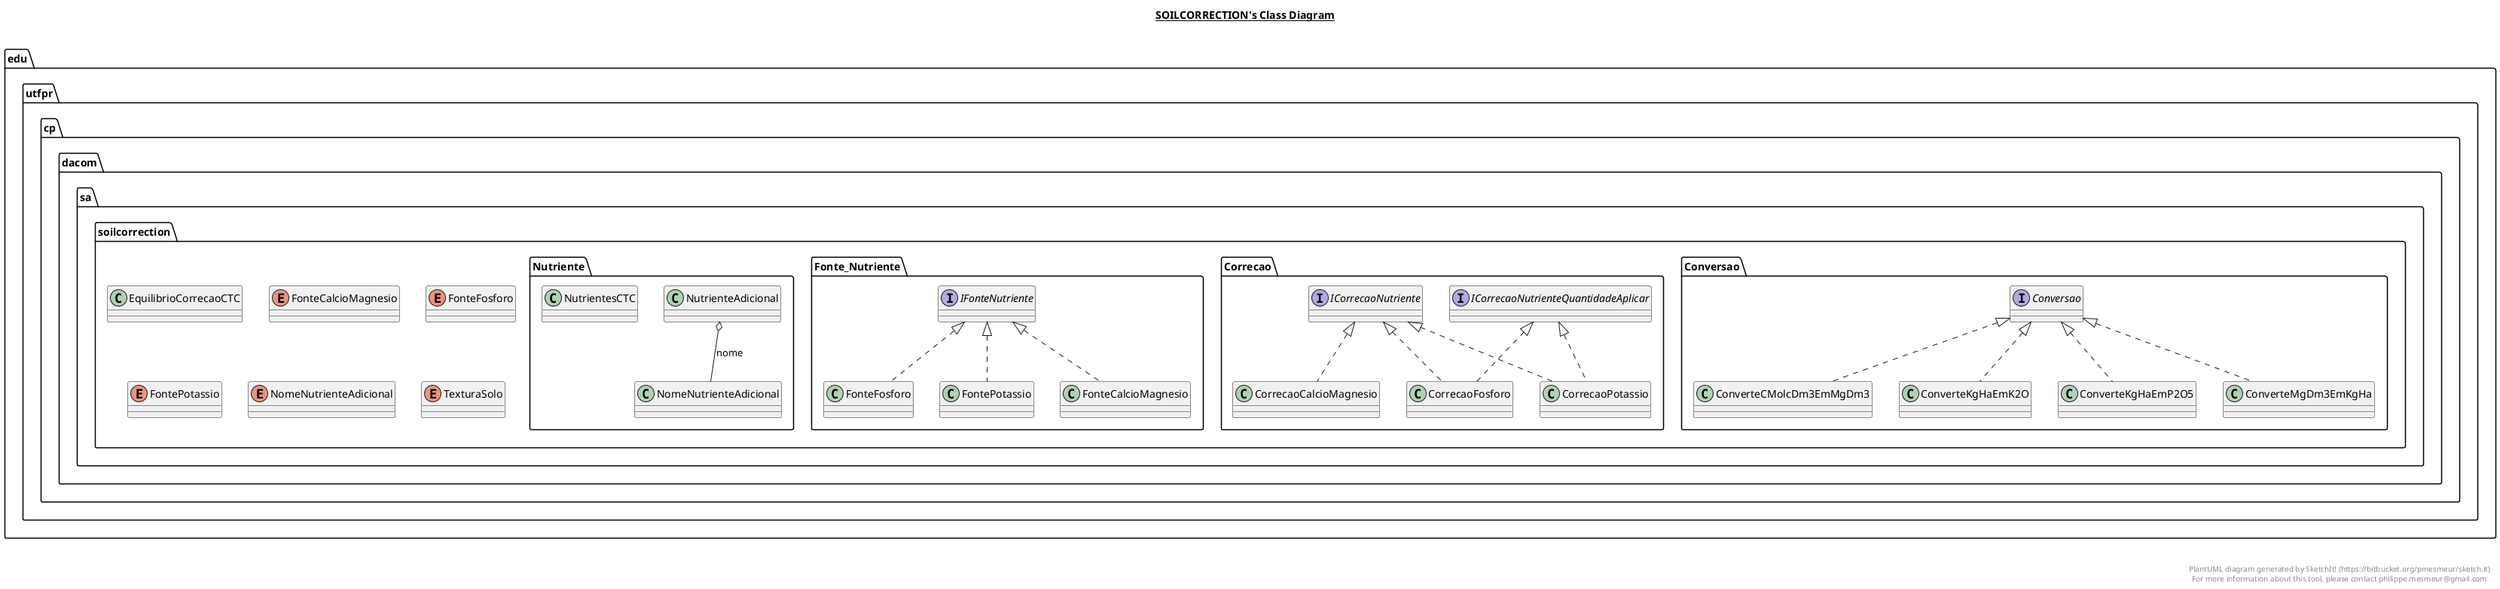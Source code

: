 @startuml

title __SOILCORRECTION's Class Diagram__\n

  namespace edu.utfpr.cp.dacom.sa.soilcorrection {
    interface edu.utfpr.cp.dacom.sa.soilcorrection.Conversao.Conversao {
    }
  }
  

  namespace edu.utfpr.cp.dacom.sa.soilcorrection {
    class edu.utfpr.cp.dacom.sa.soilcorrection.Conversao.ConverteCMolcDm3EmMgDm3 {
    }
  }
  

  namespace edu.utfpr.cp.dacom.sa.soilcorrection {
    class edu.utfpr.cp.dacom.sa.soilcorrection.Conversao.ConverteKgHaEmK2O {
    }
  }
  

  namespace edu.utfpr.cp.dacom.sa.soilcorrection {
    class edu.utfpr.cp.dacom.sa.soilcorrection.Conversao.ConverteKgHaEmP2O5 {
    }
  }
  

  namespace edu.utfpr.cp.dacom.sa.soilcorrection {
    class edu.utfpr.cp.dacom.sa.soilcorrection.Conversao.ConverteMgDm3EmKgHa {
    }
  }
  

  namespace edu.utfpr.cp.dacom.sa.soilcorrection {
    class edu.utfpr.cp.dacom.sa.soilcorrection.Correcao.CorrecaoCalcioMagnesio {
    }
  }
  

  namespace edu.utfpr.cp.dacom.sa.soilcorrection {
    class edu.utfpr.cp.dacom.sa.soilcorrection.Correcao.CorrecaoFosforo {
    }
  }
  

  namespace edu.utfpr.cp.dacom.sa.soilcorrection {
    class edu.utfpr.cp.dacom.sa.soilcorrection.Correcao.CorrecaoPotassio {
    }
  }
  

  namespace edu.utfpr.cp.dacom.sa.soilcorrection {
    class edu.utfpr.cp.dacom.sa.soilcorrection.EquilibrioCorrecaoCTC {
    }
  }
  

  namespace edu.utfpr.cp.dacom.sa.soilcorrection {
    enum FonteCalcioMagnesio {
    }
  }
  

  namespace edu.utfpr.cp.dacom.sa.soilcorrection {
    enum FonteFosforo {
    }
  }
  

  namespace edu.utfpr.cp.dacom.sa.soilcorrection {
    enum FontePotassio {
    }
  }
  

  namespace edu.utfpr.cp.dacom.sa.soilcorrection {
    interface edu.utfpr.cp.dacom.sa.soilcorrection.Correcao.ICorrecaoNutriente {
    }
  }
  

  namespace edu.utfpr.cp.dacom.sa.soilcorrection {
    interface edu.utfpr.cp.dacom.sa.soilcorrection.Correcao.ICorrecaoNutrienteQuantidadeAplicar {
    }
  }
  

  namespace edu.utfpr.cp.dacom.sa.soilcorrection {
    interface edu.utfpr.cp.dacom.sa.soilcorrection.Fonte_Nutriente.IFonteNutriente {
    }
  }
  

  namespace edu.utfpr.cp.dacom.sa.soilcorrection {
    enum NomeNutrienteAdicional {
    }
  }
  

  namespace edu.utfpr.cp.dacom.sa.soilcorrection {
    class edu.utfpr.cp.dacom.sa.soilcorrection.Nutriente.NutrienteAdicional {
    }
  }
  

  namespace edu.utfpr.cp.dacom.sa.soilcorrection {
    class edu.utfpr.cp.dacom.sa.soilcorrection.Nutriente.NutrientesCTC {
    }
  }
  

  namespace edu.utfpr.cp.dacom.sa.soilcorrection {
    enum TexturaSolo {
    }
  }
  

  edu.utfpr.cp.dacom.sa.soilcorrection.Conversao.ConverteCMolcDm3EmMgDm3 .up.|> edu.utfpr.cp.dacom.sa.soilcorrection.Conversao.Conversao
  edu.utfpr.cp.dacom.sa.soilcorrection.Conversao.ConverteKgHaEmK2O .up.|> edu.utfpr.cp.dacom.sa.soilcorrection.Conversao.Conversao
  edu.utfpr.cp.dacom.sa.soilcorrection.Conversao.ConverteKgHaEmP2O5 .up.|> edu.utfpr.cp.dacom.sa.soilcorrection.Conversao.Conversao
  edu.utfpr.cp.dacom.sa.soilcorrection.Conversao.ConverteMgDm3EmKgHa .up.|> edu.utfpr.cp.dacom.sa.soilcorrection.Conversao.Conversao
  edu.utfpr.cp.dacom.sa.soilcorrection.Correcao.CorrecaoCalcioMagnesio .up.|> edu.utfpr.cp.dacom.sa.soilcorrection.Correcao.ICorrecaoNutriente
  edu.utfpr.cp.dacom.sa.soilcorrection.Correcao.CorrecaoFosforo .up.|> edu.utfpr.cp.dacom.sa.soilcorrection.Correcao.ICorrecaoNutriente
  edu.utfpr.cp.dacom.sa.soilcorrection.Correcao.CorrecaoFosforo .up.|> edu.utfpr.cp.dacom.sa.soilcorrection.Correcao.ICorrecaoNutrienteQuantidadeAplicar
  edu.utfpr.cp.dacom.sa.soilcorrection.Correcao.CorrecaoPotassio .up.|> edu.utfpr.cp.dacom.sa.soilcorrection.Correcao.ICorrecaoNutriente
  edu.utfpr.cp.dacom.sa.soilcorrection.Correcao.CorrecaoPotassio .up.|> edu.utfpr.cp.dacom.sa.soilcorrection.Correcao.ICorrecaoNutrienteQuantidadeAplicar
  edu.utfpr.cp.dacom.sa.soilcorrection.Fonte_Nutriente.FonteCalcioMagnesio .up.|> edu.utfpr.cp.dacom.sa.soilcorrection.Fonte_Nutriente.IFonteNutriente
  edu.utfpr.cp.dacom.sa.soilcorrection.Fonte_Nutriente.FonteFosforo .up.|> edu.utfpr.cp.dacom.sa.soilcorrection.Fonte_Nutriente.IFonteNutriente
  edu.utfpr.cp.dacom.sa.soilcorrection.Fonte_Nutriente.FontePotassio .up.|> edu.utfpr.cp.dacom.sa.soilcorrection.Fonte_Nutriente.IFonteNutriente
  edu.utfpr.cp.dacom.sa.soilcorrection.Nutriente.NutrienteAdicional o-- edu.utfpr.cp.dacom.sa.soilcorrection.Nutriente.NomeNutrienteAdicional : nome


right footer


PlantUML diagram generated by SketchIt! (https://bitbucket.org/pmesmeur/sketch.it)
For more information about this tool, please contact philippe.mesmeur@gmail.com
endfooter

@enduml
